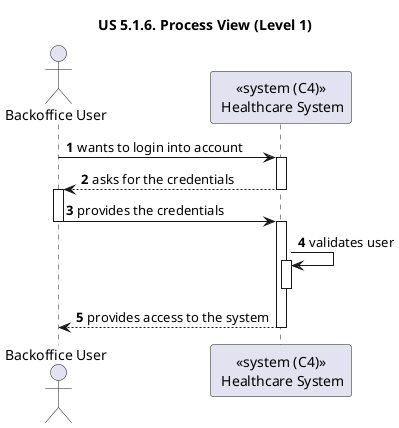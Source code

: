 @startuml
'https://plantuml.com/sequence-diagram

title "US 5.1.6. Process View (Level 1)"

autonumber

actor "Backoffice User" as BACK
participant "<<system (C4)>>\n Healthcare System" as SYS

BACK -> SYS : wants to login into account
activate SYS

SYS --> BACK : asks for the credentials
deactivate SYS
activate BACK

BACK -> SYS : provides the credentials
deactivate BACK
activate SYS

SYS -> SYS : validates user
activate SYS
deactivate SYS

SYS --> BACK : provides access to the system
deactivate SYS

@enduml
